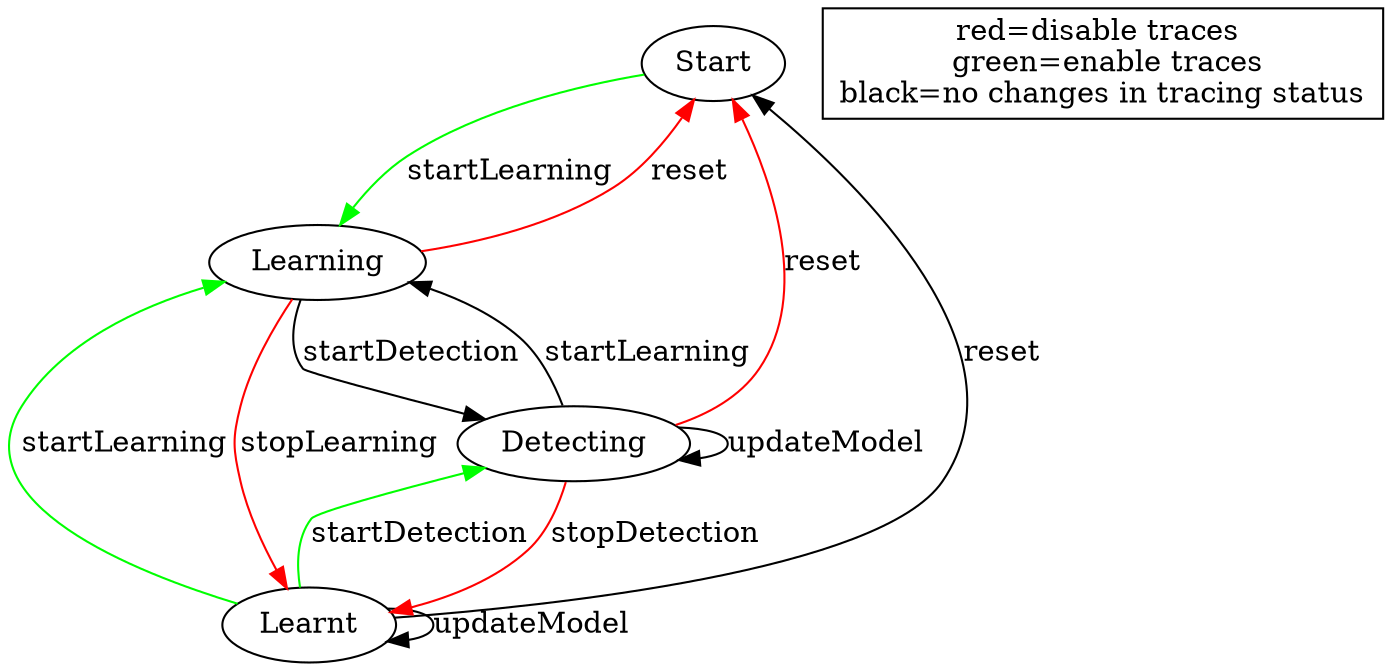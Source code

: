 digraph BFLA_FSM {

Start->Learning [label=startLearning, color=green]
Learning->Learnt [label=stopLearning, color=red]
Learning->Detecting[label=startDetection]
Learning->Start[label=reset, color=red]
Learnt->Start [label=reset]
Learnt->Detecting [label=startDetection, color=green]
Learnt->Learning [label=startLearning, color=green]
Detecting->Learnt [label=stopDetection, color=red]
Detecting->Start [label=reset, color=red]
Detecting->Learning [label=startLearning]
Learnt->Learnt[label=updateModel]
Detecting->Detecting[label=updateModel]

a  [label="red=disable traces \n green=enable traces\nblack=no changes in tracing status", shape="box"]
}
